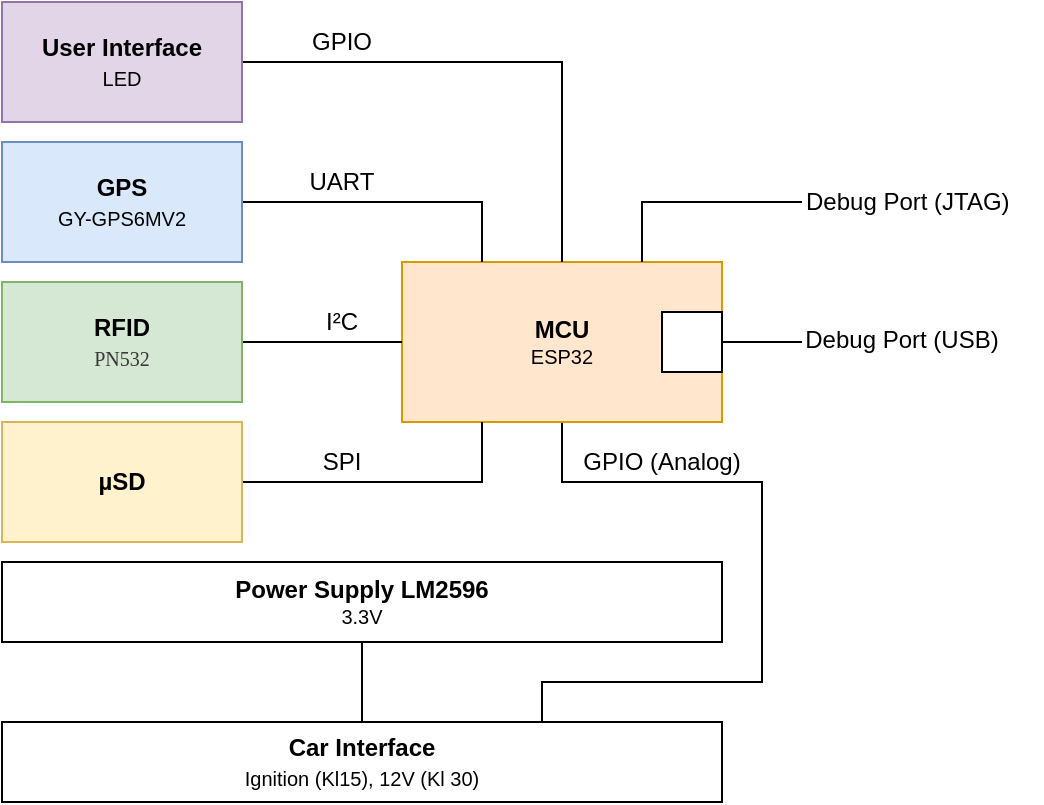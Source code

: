<mxfile version="14.6.0" type="device"><diagram id="T624UBVbfYsQx2vYcSxi" name="Page-1"><mxGraphModel dx="1422" dy="791" grid="1" gridSize="10" guides="1" tooltips="1" connect="1" arrows="1" fold="1" page="1" pageScale="1" pageWidth="827" pageHeight="1169" math="0" shadow="0"><root><mxCell id="0"/><mxCell id="1" parent="0"/><mxCell id="2Cl6wmDRZO0sHh1QcPfP-3" style="edgeStyle=orthogonalEdgeStyle;rounded=0;orthogonalLoop=1;jettySize=auto;html=1;exitX=0.5;exitY=1;exitDx=0;exitDy=0;entryX=0.75;entryY=0;entryDx=0;entryDy=0;endArrow=none;endFill=0;" parent="1" source="BVtJPcjdpj9nNLkx105D-1" target="BVtJPcjdpj9nNLkx105D-18" edge="1"><mxGeometry relative="1" as="geometry"><Array as="points"><mxPoint x="480" y="290"/><mxPoint x="580" y="290"/><mxPoint x="580" y="390"/><mxPoint x="470" y="390"/></Array></mxGeometry></mxCell><mxCell id="BVtJPcjdpj9nNLkx105D-1" value="&lt;div&gt;&lt;b&gt;MCU&lt;/b&gt;&lt;/div&gt;&lt;div style=&quot;font-size: 10px&quot;&gt;ESP32&lt;b&gt;&lt;br&gt;&lt;/b&gt;&lt;/div&gt;" style="rounded=0;whiteSpace=wrap;html=1;fillColor=#ffe6cc;strokeColor=#d79b00;" parent="1" vertex="1"><mxGeometry x="400" y="180" width="160" height="80" as="geometry"/></mxCell><mxCell id="BVtJPcjdpj9nNLkx105D-6" style="edgeStyle=orthogonalEdgeStyle;rounded=0;orthogonalLoop=1;jettySize=auto;html=1;exitX=1;exitY=0.5;exitDx=0;exitDy=0;entryX=0.25;entryY=0;entryDx=0;entryDy=0;endArrow=none;endFill=0;" parent="1" source="BVtJPcjdpj9nNLkx105D-2" target="BVtJPcjdpj9nNLkx105D-1" edge="1"><mxGeometry relative="1" as="geometry"/></mxCell><mxCell id="BVtJPcjdpj9nNLkx105D-2" value="&lt;div&gt;&lt;b&gt;GPS&lt;/b&gt;&lt;/div&gt;&lt;div&gt;&lt;font style=&quot;font-size: 10px&quot;&gt;GY-GPS6MV2&lt;/font&gt;&lt;br&gt;&lt;/div&gt;" style="rounded=0;whiteSpace=wrap;html=1;fillColor=#dae8fc;strokeColor=#6c8ebf;" parent="1" vertex="1"><mxGeometry x="200" y="120" width="120" height="60" as="geometry"/></mxCell><mxCell id="BVtJPcjdpj9nNLkx105D-5" style="edgeStyle=orthogonalEdgeStyle;rounded=0;orthogonalLoop=1;jettySize=auto;html=1;exitX=1;exitY=0.5;exitDx=0;exitDy=0;entryX=0;entryY=0.5;entryDx=0;entryDy=0;endArrow=none;endFill=0;" parent="1" source="BVtJPcjdpj9nNLkx105D-3" target="BVtJPcjdpj9nNLkx105D-1" edge="1"><mxGeometry relative="1" as="geometry"/></mxCell><mxCell id="BVtJPcjdpj9nNLkx105D-3" value="&lt;div&gt;&lt;b&gt;RFID&lt;/b&gt;&lt;/div&gt;&lt;div&gt;&lt;font style=&quot;font-family: &amp;#34;arial&amp;#34;&quot; size=&quot;1&quot;&gt;&lt;font style=&quot;font-family: &amp;#34;arial&amp;#34;&quot;&gt;&lt;span style=&quot;font-family: &amp;#34;calibri&amp;#34; ; color: rgb(59 , 56 , 56)&quot;&gt;PN532&lt;/span&gt;&lt;/font&gt;&lt;/font&gt;&lt;/div&gt;" style="rounded=0;whiteSpace=wrap;html=1;fillColor=#d5e8d4;strokeColor=#82b366;" parent="1" vertex="1"><mxGeometry x="200" y="190" width="120" height="60" as="geometry"/></mxCell><mxCell id="BVtJPcjdpj9nNLkx105D-7" style="edgeStyle=orthogonalEdgeStyle;rounded=0;orthogonalLoop=1;jettySize=auto;html=1;exitX=1;exitY=0.5;exitDx=0;exitDy=0;entryX=0.25;entryY=1;entryDx=0;entryDy=0;endArrow=none;endFill=0;" parent="1" source="BVtJPcjdpj9nNLkx105D-4" target="BVtJPcjdpj9nNLkx105D-1" edge="1"><mxGeometry relative="1" as="geometry"/></mxCell><mxCell id="BVtJPcjdpj9nNLkx105D-4" value="&lt;b&gt;µSD&lt;/b&gt;" style="rounded=0;whiteSpace=wrap;html=1;fillColor=#fff2cc;strokeColor=#d6b656;" parent="1" vertex="1"><mxGeometry x="200" y="260" width="120" height="60" as="geometry"/></mxCell><mxCell id="BVtJPcjdpj9nNLkx105D-8" value="UART" style="text;html=1;strokeColor=none;fillColor=none;align=center;verticalAlign=middle;whiteSpace=wrap;rounded=0;" parent="1" vertex="1"><mxGeometry x="350" y="130" width="40" height="20" as="geometry"/></mxCell><mxCell id="BVtJPcjdpj9nNLkx105D-9" value="I²C" style="text;html=1;strokeColor=none;fillColor=none;align=center;verticalAlign=middle;whiteSpace=wrap;rounded=0;" parent="1" vertex="1"><mxGeometry x="350" y="200" width="40" height="20" as="geometry"/></mxCell><mxCell id="BVtJPcjdpj9nNLkx105D-10" value="SPI" style="text;html=1;strokeColor=none;fillColor=none;align=center;verticalAlign=middle;whiteSpace=wrap;rounded=0;" parent="1" vertex="1"><mxGeometry x="350" y="270" width="40" height="20" as="geometry"/></mxCell><mxCell id="BVtJPcjdpj9nNLkx105D-11" value="&lt;div&gt;&lt;b&gt;Power Supply LM2596&lt;br&gt;&lt;/b&gt;&lt;/div&gt;&lt;div style=&quot;font-size: 10px&quot;&gt;3.3V&lt;br&gt;&lt;/div&gt;" style="rounded=0;whiteSpace=wrap;html=1;" parent="1" vertex="1"><mxGeometry x="200" y="330" width="360" height="40" as="geometry"/></mxCell><mxCell id="BVtJPcjdpj9nNLkx105D-17" style="edgeStyle=orthogonalEdgeStyle;rounded=0;orthogonalLoop=1;jettySize=auto;html=1;exitX=1;exitY=0.5;exitDx=0;exitDy=0;entryX=0;entryY=0.5;entryDx=0;entryDy=0;endArrow=none;endFill=0;" parent="1" source="BVtJPcjdpj9nNLkx105D-12" target="BVtJPcjdpj9nNLkx105D-16" edge="1"><mxGeometry relative="1" as="geometry"/></mxCell><mxCell id="BVtJPcjdpj9nNLkx105D-12" value="" style="rounded=0;whiteSpace=wrap;html=1;" parent="1" vertex="1"><mxGeometry x="530" y="205" width="30" height="30" as="geometry"/></mxCell><mxCell id="BVtJPcjdpj9nNLkx105D-14" style="edgeStyle=orthogonalEdgeStyle;rounded=0;orthogonalLoop=1;jettySize=auto;html=1;exitX=1;exitY=0.5;exitDx=0;exitDy=0;entryX=0.5;entryY=0;entryDx=0;entryDy=0;endArrow=none;endFill=0;" parent="1" source="BVtJPcjdpj9nNLkx105D-13" target="BVtJPcjdpj9nNLkx105D-1" edge="1"><mxGeometry relative="1" as="geometry"/></mxCell><mxCell id="BVtJPcjdpj9nNLkx105D-13" value="&lt;b&gt;User Interface&lt;/b&gt;&lt;br&gt;&lt;font style=&quot;font-size: 10px&quot;&gt;LED&lt;/font&gt;" style="rounded=0;whiteSpace=wrap;html=1;fillColor=#e1d5e7;strokeColor=#9673a6;" parent="1" vertex="1"><mxGeometry x="200" y="50" width="120" height="60" as="geometry"/></mxCell><mxCell id="BVtJPcjdpj9nNLkx105D-15" value="GPIO" style="text;html=1;strokeColor=none;fillColor=none;align=center;verticalAlign=middle;whiteSpace=wrap;rounded=0;" parent="1" vertex="1"><mxGeometry x="350" y="60" width="40" height="20" as="geometry"/></mxCell><mxCell id="BVtJPcjdpj9nNLkx105D-16" value="Debug Port (USB)" style="text;html=1;strokeColor=none;fillColor=none;align=center;verticalAlign=middle;whiteSpace=wrap;rounded=0;spacingBottom=2;" parent="1" vertex="1"><mxGeometry x="600" y="210" width="100" height="20" as="geometry"/></mxCell><mxCell id="2Cl6wmDRZO0sHh1QcPfP-1" style="edgeStyle=orthogonalEdgeStyle;rounded=0;orthogonalLoop=1;jettySize=auto;html=1;exitX=0.5;exitY=0;exitDx=0;exitDy=0;entryX=0.5;entryY=1;entryDx=0;entryDy=0;endArrow=none;endFill=0;" parent="1" source="BVtJPcjdpj9nNLkx105D-18" target="BVtJPcjdpj9nNLkx105D-11" edge="1"><mxGeometry relative="1" as="geometry"/></mxCell><mxCell id="BVtJPcjdpj9nNLkx105D-18" value="&lt;div&gt;&lt;b&gt;Car Interface&lt;/b&gt;&lt;/div&gt;&lt;div&gt;&lt;font style=&quot;font-size: 10px&quot;&gt;Ignition (Kl15), 12V (Kl 30)&lt;/font&gt;&lt;br&gt;&lt;/div&gt;" style="rounded=0;whiteSpace=wrap;html=1;" parent="1" vertex="1"><mxGeometry x="200" y="410" width="360" height="40" as="geometry"/></mxCell><mxCell id="vDQhHOMqyxKl3TehE_dK-4" style="edgeStyle=orthogonalEdgeStyle;rounded=0;orthogonalLoop=1;jettySize=auto;html=1;exitX=0;exitY=0.5;exitDx=0;exitDy=0;entryX=0.75;entryY=0;entryDx=0;entryDy=0;endArrow=none;endFill=0;" parent="1" source="vDQhHOMqyxKl3TehE_dK-2" target="BVtJPcjdpj9nNLkx105D-1" edge="1"><mxGeometry relative="1" as="geometry"/></mxCell><mxCell id="vDQhHOMqyxKl3TehE_dK-2" value="Debug Port (JTAG)" style="text;html=1;strokeColor=none;fillColor=none;align=left;verticalAlign=middle;whiteSpace=wrap;rounded=0;" parent="1" vertex="1"><mxGeometry x="600" y="140" width="120" height="20" as="geometry"/></mxCell><mxCell id="2Cl6wmDRZO0sHh1QcPfP-4" value="GPIO (Analog)" style="text;html=1;strokeColor=none;fillColor=none;align=center;verticalAlign=middle;whiteSpace=wrap;rounded=0;" parent="1" vertex="1"><mxGeometry x="480" y="270" width="100" height="20" as="geometry"/></mxCell></root></mxGraphModel></diagram></mxfile>